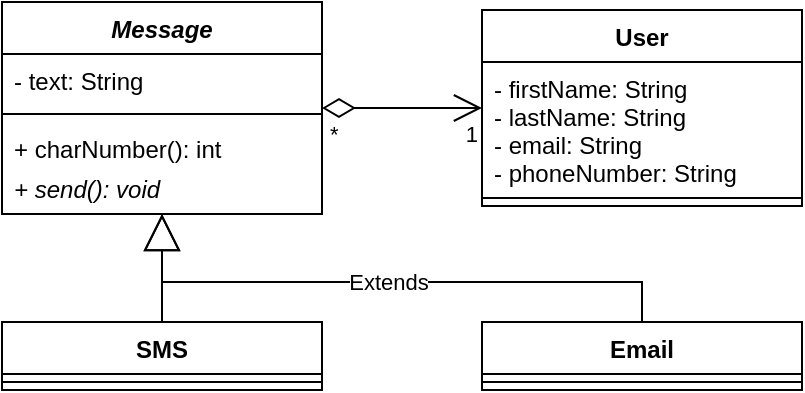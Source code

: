 <mxfile version="20.8.0" type="device"><diagram id="ZLZQRdbNnmX2Q4KaD8RD" name="Page-1"><mxGraphModel dx="688" dy="403" grid="1" gridSize="10" guides="1" tooltips="1" connect="1" arrows="1" fold="1" page="1" pageScale="1" pageWidth="850" pageHeight="1100" math="0" shadow="0"><root><mxCell id="0"/><mxCell id="1" parent="0"/><mxCell id="5VM9S3kbF077_1imRHjt-1" value="Message" style="swimlane;fontStyle=3;align=center;verticalAlign=top;childLayout=stackLayout;horizontal=1;startSize=26;horizontalStack=0;resizeParent=1;resizeParentMax=0;resizeLast=0;collapsible=1;marginBottom=0;" vertex="1" parent="1"><mxGeometry x="160" y="40" width="160" height="106" as="geometry"/></mxCell><mxCell id="5VM9S3kbF077_1imRHjt-2" value="- text: String" style="text;strokeColor=none;fillColor=none;align=left;verticalAlign=top;spacingLeft=4;spacingRight=4;overflow=hidden;rotatable=0;points=[[0,0.5],[1,0.5]];portConstraint=eastwest;" vertex="1" parent="5VM9S3kbF077_1imRHjt-1"><mxGeometry y="26" width="160" height="26" as="geometry"/></mxCell><mxCell id="5VM9S3kbF077_1imRHjt-3" value="" style="line;strokeWidth=1;fillColor=none;align=left;verticalAlign=middle;spacingTop=-1;spacingLeft=3;spacingRight=3;rotatable=0;labelPosition=right;points=[];portConstraint=eastwest;strokeColor=inherit;" vertex="1" parent="5VM9S3kbF077_1imRHjt-1"><mxGeometry y="52" width="160" height="8" as="geometry"/></mxCell><mxCell id="5VM9S3kbF077_1imRHjt-4" value="+ charNumber(): int&#xA;" style="text;strokeColor=none;fillColor=none;align=left;verticalAlign=top;spacingLeft=4;spacingRight=4;overflow=hidden;rotatable=0;points=[[0,0.5],[1,0.5]];portConstraint=eastwest;" vertex="1" parent="5VM9S3kbF077_1imRHjt-1"><mxGeometry y="60" width="160" height="20" as="geometry"/></mxCell><mxCell id="5VM9S3kbF077_1imRHjt-20" value="+ send(): void" style="text;strokeColor=none;fillColor=none;align=left;verticalAlign=top;spacingLeft=4;spacingRight=4;overflow=hidden;rotatable=0;points=[[0,0.5],[1,0.5]];portConstraint=eastwest;fontStyle=2" vertex="1" parent="5VM9S3kbF077_1imRHjt-1"><mxGeometry y="80" width="160" height="26" as="geometry"/></mxCell><mxCell id="5VM9S3kbF077_1imRHjt-5" value="SMS" style="swimlane;fontStyle=1;align=center;verticalAlign=top;childLayout=stackLayout;horizontal=1;startSize=26;horizontalStack=0;resizeParent=1;resizeParentMax=0;resizeLast=0;collapsible=1;marginBottom=0;" vertex="1" parent="1"><mxGeometry x="160" y="200" width="160" height="34" as="geometry"/></mxCell><mxCell id="5VM9S3kbF077_1imRHjt-7" value="" style="line;strokeWidth=1;fillColor=none;align=left;verticalAlign=middle;spacingTop=-1;spacingLeft=3;spacingRight=3;rotatable=0;labelPosition=right;points=[];portConstraint=eastwest;strokeColor=inherit;" vertex="1" parent="5VM9S3kbF077_1imRHjt-5"><mxGeometry y="26" width="160" height="8" as="geometry"/></mxCell><mxCell id="5VM9S3kbF077_1imRHjt-9" value="Email" style="swimlane;fontStyle=1;align=center;verticalAlign=top;childLayout=stackLayout;horizontal=1;startSize=26;horizontalStack=0;resizeParent=1;resizeParentMax=0;resizeLast=0;collapsible=1;marginBottom=0;" vertex="1" parent="1"><mxGeometry x="400" y="200" width="160" height="34" as="geometry"/></mxCell><mxCell id="5VM9S3kbF077_1imRHjt-11" value="" style="line;strokeWidth=1;fillColor=none;align=left;verticalAlign=middle;spacingTop=-1;spacingLeft=3;spacingRight=3;rotatable=0;labelPosition=right;points=[];portConstraint=eastwest;strokeColor=inherit;" vertex="1" parent="5VM9S3kbF077_1imRHjt-9"><mxGeometry y="26" width="160" height="8" as="geometry"/></mxCell><mxCell id="5VM9S3kbF077_1imRHjt-13" value="User" style="swimlane;fontStyle=1;align=center;verticalAlign=top;childLayout=stackLayout;horizontal=1;startSize=26;horizontalStack=0;resizeParent=1;resizeParentMax=0;resizeLast=0;collapsible=1;marginBottom=0;" vertex="1" parent="1"><mxGeometry x="400" y="44" width="160" height="98" as="geometry"/></mxCell><mxCell id="5VM9S3kbF077_1imRHjt-14" value="- firstName: String&#xA;- lastName: String&#xA;- email: String&#xA;- phoneNumber: String&#xA;" style="text;strokeColor=none;fillColor=none;align=left;verticalAlign=top;spacingLeft=4;spacingRight=4;overflow=hidden;rotatable=0;points=[[0,0.5],[1,0.5]];portConstraint=eastwest;" vertex="1" parent="5VM9S3kbF077_1imRHjt-13"><mxGeometry y="26" width="160" height="64" as="geometry"/></mxCell><mxCell id="5VM9S3kbF077_1imRHjt-15" value="" style="line;strokeWidth=1;fillColor=none;align=left;verticalAlign=middle;spacingTop=-1;spacingLeft=3;spacingRight=3;rotatable=0;labelPosition=right;points=[];portConstraint=eastwest;strokeColor=inherit;" vertex="1" parent="5VM9S3kbF077_1imRHjt-13"><mxGeometry y="90" width="160" height="8" as="geometry"/></mxCell><mxCell id="5VM9S3kbF077_1imRHjt-17" value="" style="endArrow=open;html=1;endSize=12;startArrow=diamondThin;startSize=14;startFill=0;edgeStyle=orthogonalEdgeStyle;rounded=0;" edge="1" parent="1" source="5VM9S3kbF077_1imRHjt-1" target="5VM9S3kbF077_1imRHjt-13"><mxGeometry relative="1" as="geometry"><mxPoint x="340" y="260" as="sourcePoint"/><mxPoint x="500" y="260" as="targetPoint"/></mxGeometry></mxCell><mxCell id="5VM9S3kbF077_1imRHjt-18" value="*" style="edgeLabel;resizable=0;html=1;align=left;verticalAlign=top;" connectable="0" vertex="1" parent="5VM9S3kbF077_1imRHjt-17"><mxGeometry x="-1" relative="1" as="geometry"><mxPoint x="2" as="offset"/></mxGeometry></mxCell><mxCell id="5VM9S3kbF077_1imRHjt-19" value="1" style="edgeLabel;resizable=0;html=1;align=right;verticalAlign=top;" connectable="0" vertex="1" parent="5VM9S3kbF077_1imRHjt-17"><mxGeometry x="1" relative="1" as="geometry"><mxPoint x="-2" as="offset"/></mxGeometry></mxCell><mxCell id="5VM9S3kbF077_1imRHjt-21" value="&lt;div&gt;&lt;br&gt;&lt;/div&gt;" style="endArrow=block;endSize=16;endFill=0;html=1;rounded=0;" edge="1" parent="1" source="5VM9S3kbF077_1imRHjt-5" target="5VM9S3kbF077_1imRHjt-1"><mxGeometry width="160" relative="1" as="geometry"><mxPoint x="280" y="170" as="sourcePoint"/><mxPoint x="440" y="170" as="targetPoint"/></mxGeometry></mxCell><mxCell id="5VM9S3kbF077_1imRHjt-23" value="Extends" style="endArrow=block;endSize=16;endFill=0;html=1;rounded=0;" edge="1" parent="1" source="5VM9S3kbF077_1imRHjt-9" target="5VM9S3kbF077_1imRHjt-1"><mxGeometry width="160" relative="1" as="geometry"><mxPoint x="280" y="170" as="sourcePoint"/><mxPoint x="440" y="170" as="targetPoint"/><Array as="points"><mxPoint x="480" y="180"/><mxPoint x="240" y="180"/></Array></mxGeometry></mxCell></root></mxGraphModel></diagram></mxfile>